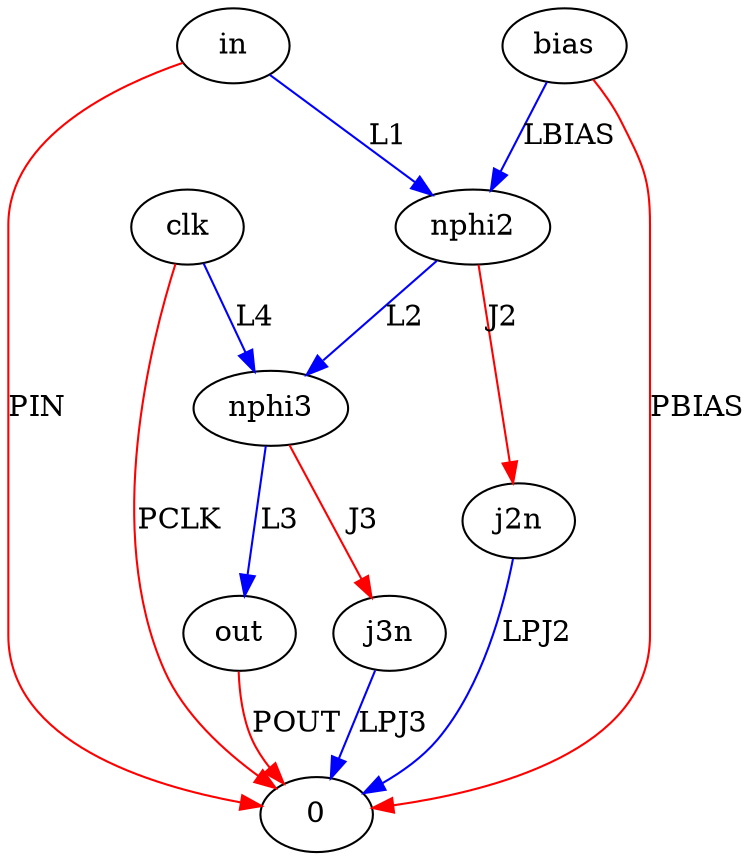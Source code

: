 digraph netlistgraph {
edge [color=red];
  nphi2 -> j2n [label="J2",arrowhead=normal];
  nphi3 -> j3n [label="J3",arrowhead=normal];
  in -> 0 [label="PIN",arrowhead=normal];
  out -> 0 [label="POUT",arrowhead=normal];
  bias -> 0 [label="PBIAS",arrowhead=normal];
  clk -> 0 [label="PCLK",arrowhead=normal];
edge [color=blue];
  in -> nphi2 [label="L1",arrowhead=normal];
  nphi2 -> nphi3 [label="L2",arrowhead=normal];
  nphi3 -> out [label="L3",arrowhead=normal];
  clk -> nphi3 [label="L4",arrowhead=normal];
  bias -> nphi2 [label="LBIAS",arrowhead=normal];
  j2n -> 0 [label="LPJ2",arrowhead=normal];
  j3n -> 0 [label="LPJ3",arrowhead=normal];
edge [color=green];
}
